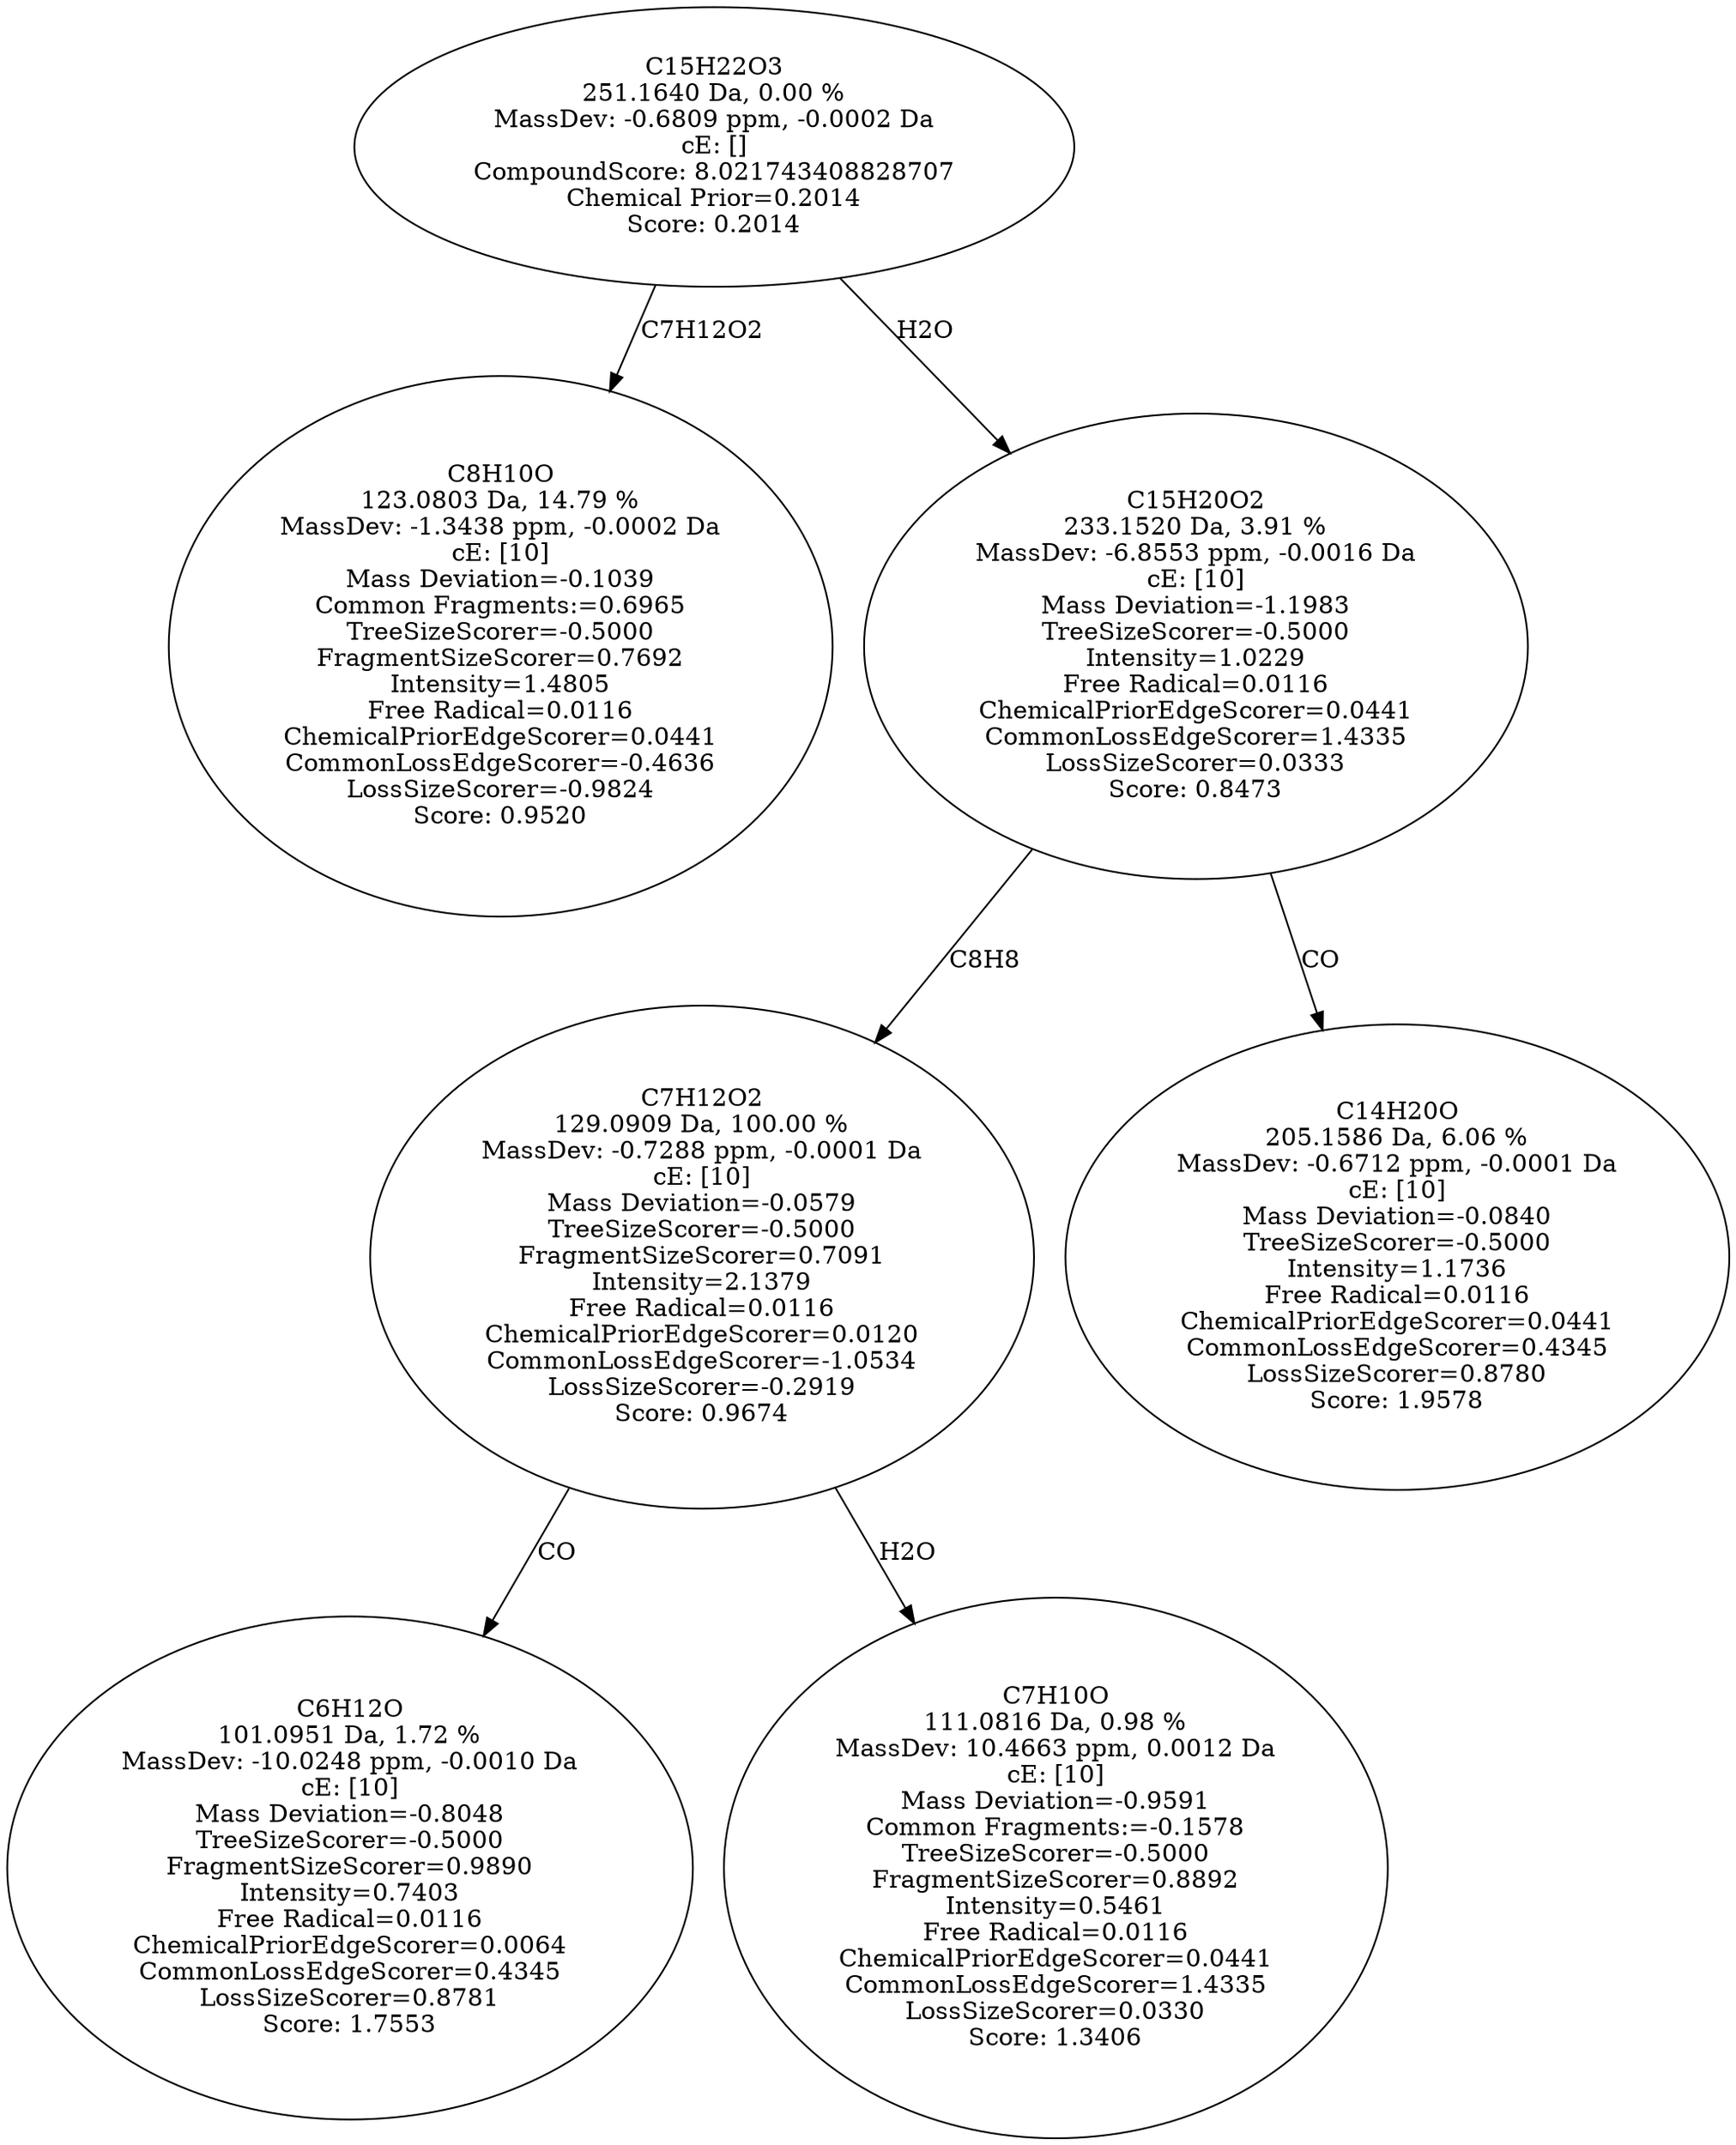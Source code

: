 strict digraph {
v1 [label="C8H10O\n123.0803 Da, 14.79 %\nMassDev: -1.3438 ppm, -0.0002 Da\ncE: [10]\nMass Deviation=-0.1039\nCommon Fragments:=0.6965\nTreeSizeScorer=-0.5000\nFragmentSizeScorer=0.7692\nIntensity=1.4805\nFree Radical=0.0116\nChemicalPriorEdgeScorer=0.0441\nCommonLossEdgeScorer=-0.4636\nLossSizeScorer=-0.9824\nScore: 0.9520"];
v2 [label="C6H12O\n101.0951 Da, 1.72 %\nMassDev: -10.0248 ppm, -0.0010 Da\ncE: [10]\nMass Deviation=-0.8048\nTreeSizeScorer=-0.5000\nFragmentSizeScorer=0.9890\nIntensity=0.7403\nFree Radical=0.0116\nChemicalPriorEdgeScorer=0.0064\nCommonLossEdgeScorer=0.4345\nLossSizeScorer=0.8781\nScore: 1.7553"];
v3 [label="C7H10O\n111.0816 Da, 0.98 %\nMassDev: 10.4663 ppm, 0.0012 Da\ncE: [10]\nMass Deviation=-0.9591\nCommon Fragments:=-0.1578\nTreeSizeScorer=-0.5000\nFragmentSizeScorer=0.8892\nIntensity=0.5461\nFree Radical=0.0116\nChemicalPriorEdgeScorer=0.0441\nCommonLossEdgeScorer=1.4335\nLossSizeScorer=0.0330\nScore: 1.3406"];
v4 [label="C7H12O2\n129.0909 Da, 100.00 %\nMassDev: -0.7288 ppm, -0.0001 Da\ncE: [10]\nMass Deviation=-0.0579\nTreeSizeScorer=-0.5000\nFragmentSizeScorer=0.7091\nIntensity=2.1379\nFree Radical=0.0116\nChemicalPriorEdgeScorer=0.0120\nCommonLossEdgeScorer=-1.0534\nLossSizeScorer=-0.2919\nScore: 0.9674"];
v5 [label="C14H20O\n205.1586 Da, 6.06 %\nMassDev: -0.6712 ppm, -0.0001 Da\ncE: [10]\nMass Deviation=-0.0840\nTreeSizeScorer=-0.5000\nIntensity=1.1736\nFree Radical=0.0116\nChemicalPriorEdgeScorer=0.0441\nCommonLossEdgeScorer=0.4345\nLossSizeScorer=0.8780\nScore: 1.9578"];
v6 [label="C15H20O2\n233.1520 Da, 3.91 %\nMassDev: -6.8553 ppm, -0.0016 Da\ncE: [10]\nMass Deviation=-1.1983\nTreeSizeScorer=-0.5000\nIntensity=1.0229\nFree Radical=0.0116\nChemicalPriorEdgeScorer=0.0441\nCommonLossEdgeScorer=1.4335\nLossSizeScorer=0.0333\nScore: 0.8473"];
v7 [label="C15H22O3\n251.1640 Da, 0.00 %\nMassDev: -0.6809 ppm, -0.0002 Da\ncE: []\nCompoundScore: 8.021743408828707\nChemical Prior=0.2014\nScore: 0.2014"];
v7 -> v1 [label="C7H12O2"];
v4 -> v2 [label="CO"];
v4 -> v3 [label="H2O"];
v6 -> v4 [label="C8H8"];
v6 -> v5 [label="CO"];
v7 -> v6 [label="H2O"];
}
